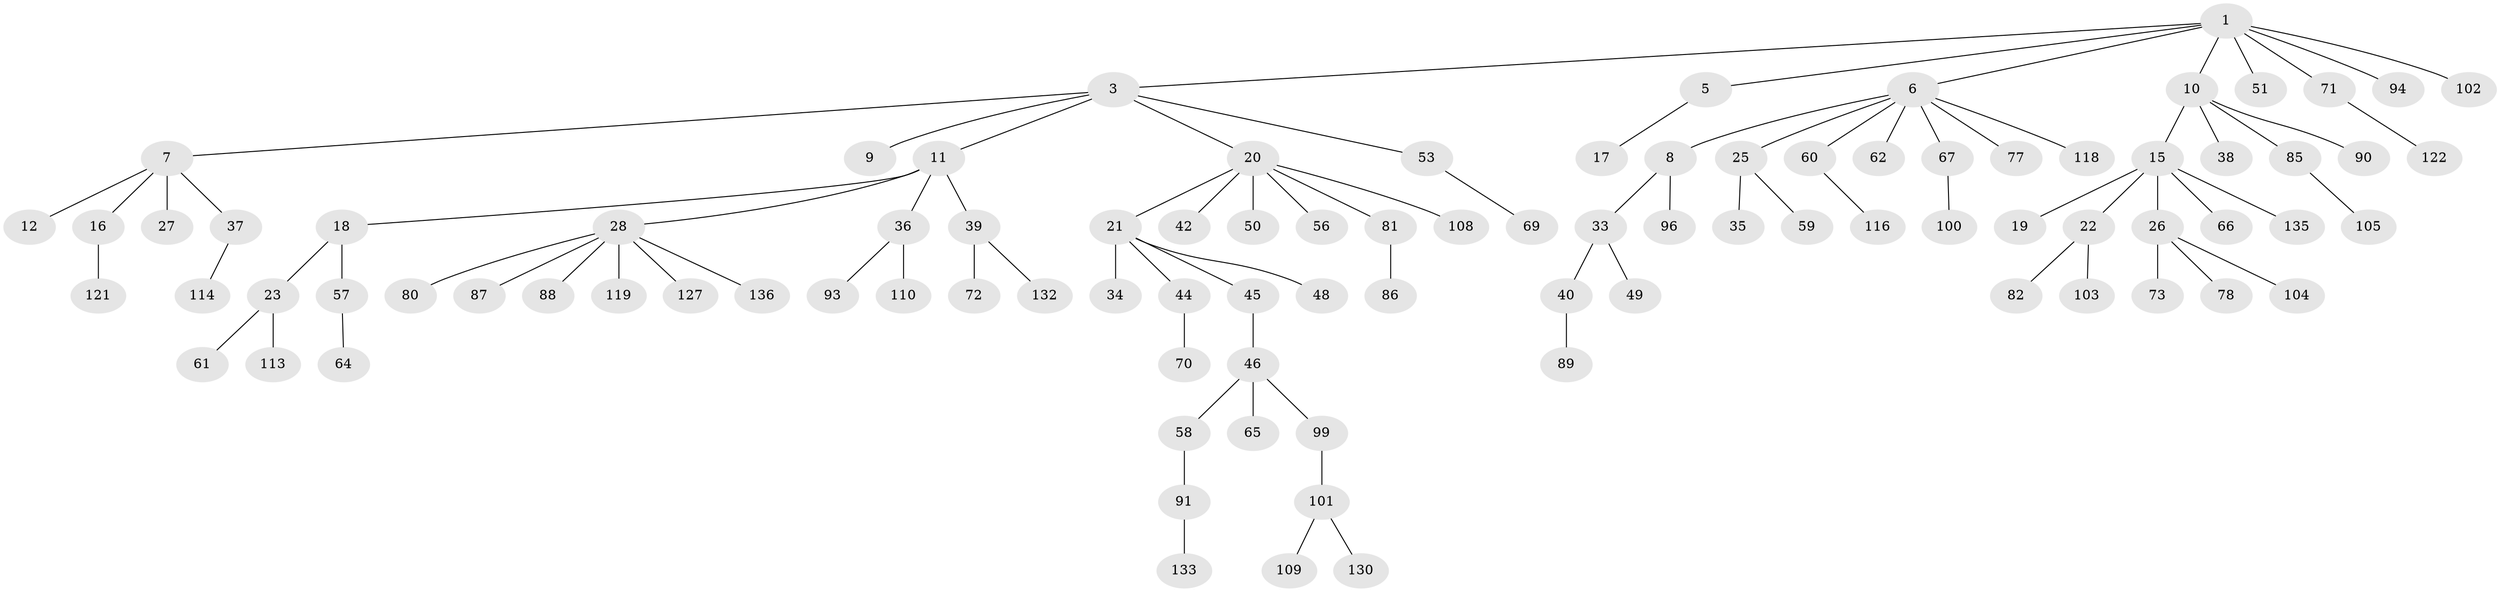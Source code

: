 // Generated by graph-tools (version 1.1) at 2025/24/03/03/25 07:24:05]
// undirected, 94 vertices, 93 edges
graph export_dot {
graph [start="1"]
  node [color=gray90,style=filled];
  1 [super="+2"];
  3 [super="+4"];
  5 [super="+138"];
  6 [super="+24"];
  7 [super="+13"];
  8;
  9 [super="+79"];
  10 [super="+14"];
  11 [super="+74"];
  12;
  15 [super="+128"];
  16 [super="+106"];
  17;
  18 [super="+30"];
  19;
  20 [super="+41"];
  21 [super="+32"];
  22 [super="+68"];
  23 [super="+31"];
  25 [super="+29"];
  26 [super="+63"];
  27;
  28 [super="+84"];
  33 [super="+43"];
  34;
  35 [super="+120"];
  36 [super="+123"];
  37 [super="+76"];
  38;
  39 [super="+55"];
  40;
  42 [super="+95"];
  44 [super="+54"];
  45;
  46 [super="+47"];
  48;
  49 [super="+52"];
  50;
  51;
  53 [super="+134"];
  56 [super="+117"];
  57 [super="+75"];
  58 [super="+92"];
  59 [super="+115"];
  60;
  61;
  62;
  64 [super="+112"];
  65 [super="+125"];
  66;
  67;
  69;
  70;
  71 [super="+137"];
  72;
  73;
  77;
  78 [super="+111"];
  80 [super="+97"];
  81 [super="+83"];
  82;
  85;
  86;
  87;
  88;
  89;
  90;
  91 [super="+98"];
  93;
  94;
  96 [super="+124"];
  99;
  100 [super="+107"];
  101 [super="+139"];
  102 [super="+126"];
  103;
  104;
  105 [super="+129"];
  108;
  109;
  110;
  113 [super="+131"];
  114;
  116;
  118;
  119;
  121;
  122;
  127;
  130;
  132;
  133;
  135;
  136;
  1 -- 6;
  1 -- 10;
  1 -- 51;
  1 -- 102;
  1 -- 3;
  1 -- 5;
  1 -- 71;
  1 -- 94;
  3 -- 7;
  3 -- 9;
  3 -- 11;
  3 -- 20;
  3 -- 53;
  5 -- 17;
  6 -- 8;
  6 -- 67;
  6 -- 118;
  6 -- 25;
  6 -- 60;
  6 -- 77;
  6 -- 62;
  7 -- 12;
  7 -- 16;
  7 -- 27;
  7 -- 37;
  8 -- 33;
  8 -- 96;
  10 -- 90;
  10 -- 85;
  10 -- 38;
  10 -- 15;
  11 -- 18;
  11 -- 28;
  11 -- 36;
  11 -- 39;
  15 -- 19;
  15 -- 22;
  15 -- 26;
  15 -- 66;
  15 -- 135;
  16 -- 121;
  18 -- 23;
  18 -- 57;
  20 -- 21;
  20 -- 56;
  20 -- 81;
  20 -- 108;
  20 -- 42;
  20 -- 50;
  21 -- 45;
  21 -- 48;
  21 -- 34;
  21 -- 44;
  22 -- 82;
  22 -- 103;
  23 -- 61;
  23 -- 113;
  25 -- 35;
  25 -- 59;
  26 -- 73;
  26 -- 104;
  26 -- 78;
  28 -- 80;
  28 -- 87;
  28 -- 88;
  28 -- 136;
  28 -- 119;
  28 -- 127;
  33 -- 40;
  33 -- 49;
  36 -- 93;
  36 -- 110;
  37 -- 114;
  39 -- 72;
  39 -- 132;
  40 -- 89;
  44 -- 70;
  45 -- 46;
  46 -- 58;
  46 -- 65;
  46 -- 99;
  53 -- 69;
  57 -- 64;
  58 -- 91;
  60 -- 116;
  67 -- 100;
  71 -- 122;
  81 -- 86;
  85 -- 105;
  91 -- 133;
  99 -- 101;
  101 -- 109;
  101 -- 130;
}
